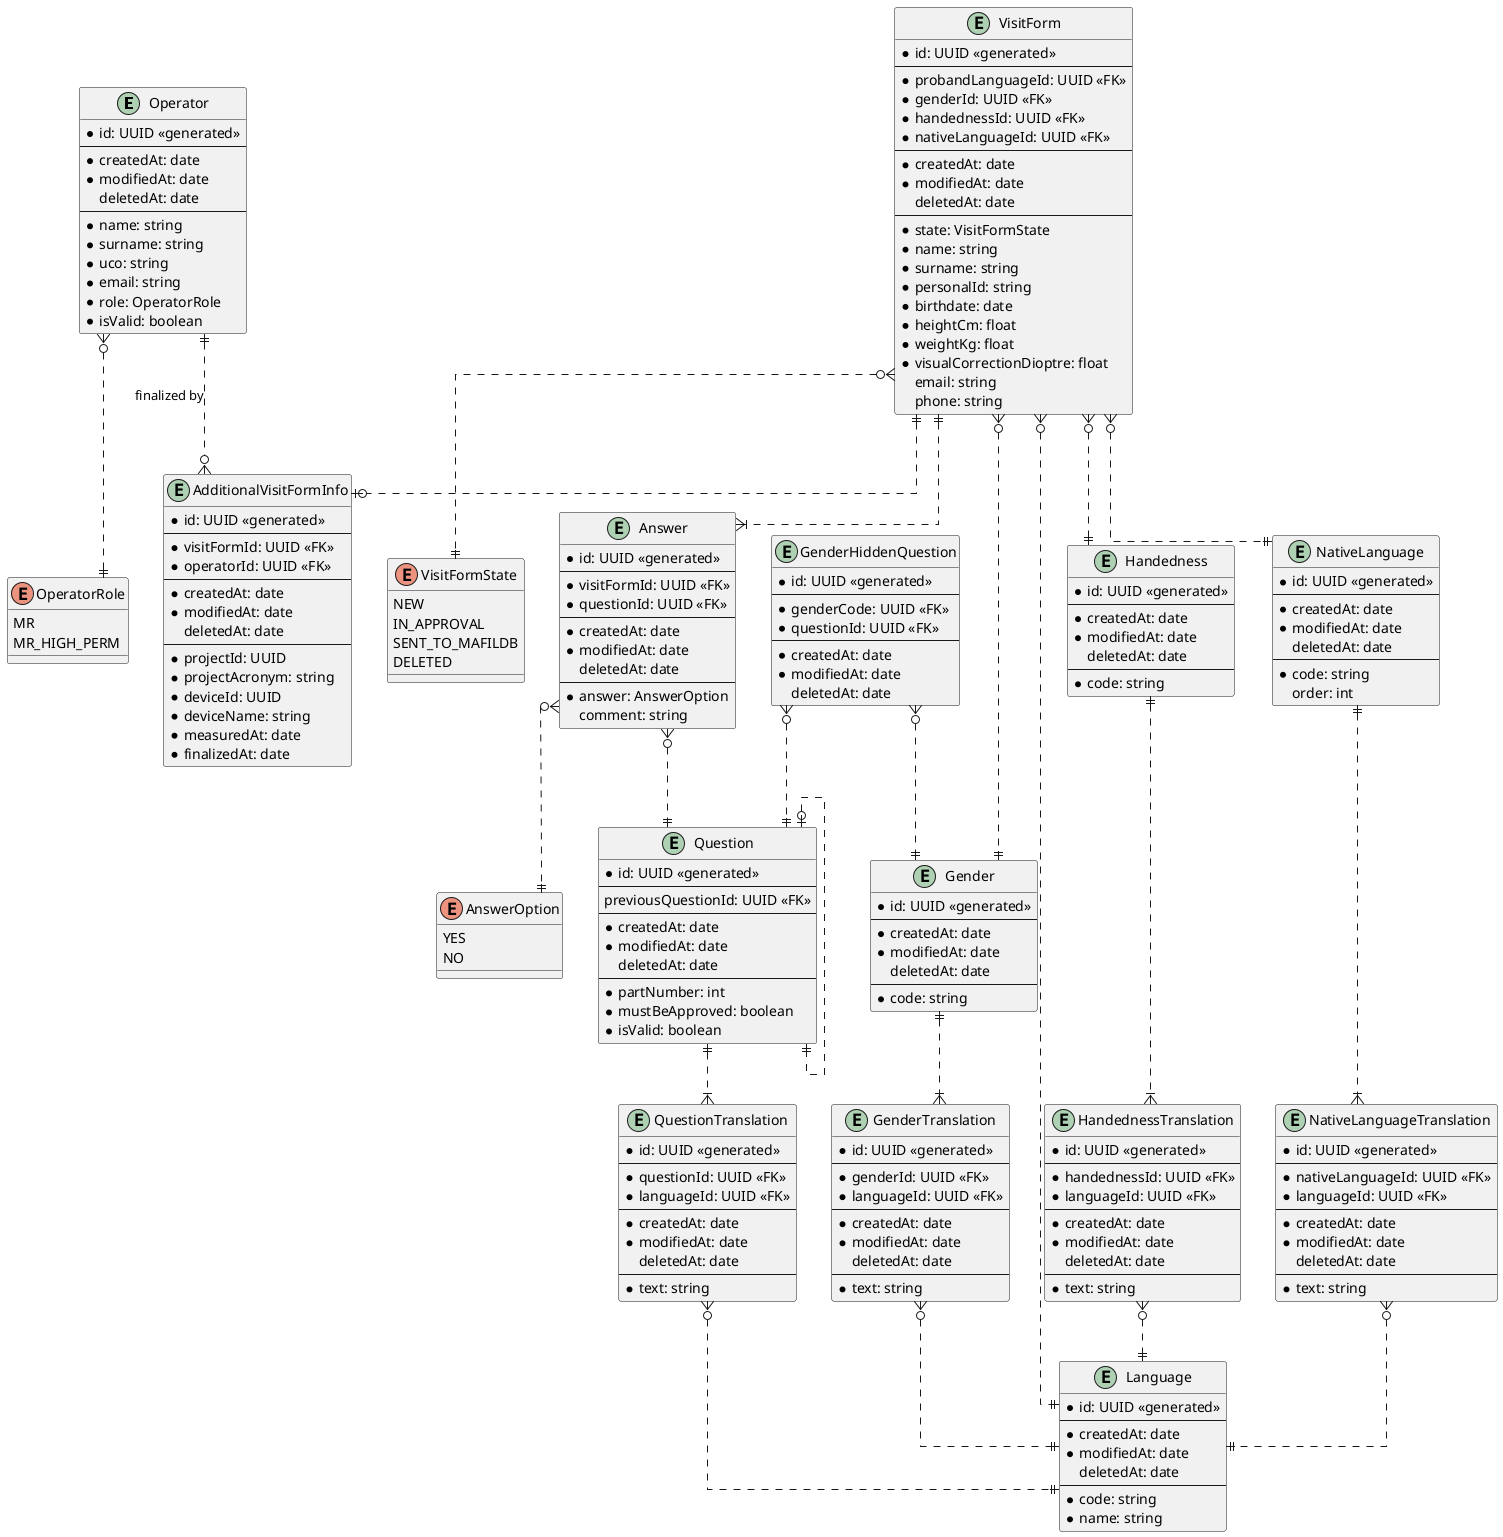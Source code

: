 @startuml ERD

' avoid problems with angled crows feet
skinparam linetype ortho

entity Operator {
  * id: UUID <<generated>>
  ---
  * createdAt: date
  * modifiedAt: date
  deletedAt: date
  ---
  * name: string
  * surname: string
  * uco: string
  * email: string
  * role: OperatorRole
  * isValid: boolean
}

enum OperatorRole {
  MR
  MR_HIGH_PERM
}

entity VisitForm {
  * id: UUID <<generated>>
  ---
  * probandLanguageId: UUID <<FK>>
  * genderId: UUID <<FK>>
  * handednessId: UUID <<FK>>
  * nativeLanguageId: UUID <<FK>>
  ---
  * createdAt: date
  * modifiedAt: date
  deletedAt: date
  ---
  * state: VisitFormState
  * name: string
  * surname: string
  * personalId: string
  * birthdate: date
  * heightCm: float
  * weightKg: float
  * visualCorrectionDioptre: float
  email: string
  phone: string
}

enum VisitFormState {
  NEW
  IN_APPROVAL
  SENT_TO_MAFILDB
  DELETED
}

entity AdditionalVisitFormInfo {
  * id: UUID <<generated>>
  ---
  * visitFormId: UUID <<FK>>
  * operatorId: UUID <<FK>>
  ---
  * createdAt: date
  * modifiedAt: date
  deletedAt: date
  ---
  * projectId: UUID
  * projectAcronym: string
  * deviceId: UUID
  * deviceName: string
  * measuredAt: date
  * finalizedAt: date
}

enum AnswerOption {
  YES
  NO
}

entity Answer {
  * id: UUID <<generated>>
  ---
  * visitFormId: UUID <<FK>>
  * questionId: UUID <<FK>>
  ---
  * createdAt: date
  * modifiedAt: date
  deletedAt: date
  ---
  * answer: AnswerOption
  comment: string
}

entity Question {
  * id: UUID <<generated>>
  ---
  previousQuestionId: UUID <<FK>>
  ---
  * createdAt: date
  * modifiedAt: date
  deletedAt: date
  ---
  * partNumber: int
  * mustBeApproved: boolean
  * isValid: boolean
}

entity QuestionTranslation {
  * id: UUID <<generated>>
  ---
  * questionId: UUID <<FK>>
  * languageId: UUID <<FK>>
  ---
  * createdAt: date
  * modifiedAt: date
  deletedAt: date
  ---
  * text: string
}

entity GenderHiddenQuestion {
  * id: UUID <<generated>>
  ---
  * genderCode: UUID <<FK>>
  * questionId: UUID <<FK>>
  ---
  * createdAt: date
  * modifiedAt: date
  deletedAt: date
}

entity Gender {
  * id: UUID <<generated>>
  ---
  * createdAt: date
  * modifiedAt: date
  deletedAt: date
  ---
  * code: string
}

entity GenderTranslation {
  * id: UUID <<generated>>
  ---
  * genderId: UUID <<FK>>
  * languageId: UUID <<FK>>
  ---
  * createdAt: date
  * modifiedAt: date
  deletedAt: date
  ---
  * text: string
}

entity Handedness {
  * id: UUID <<generated>>
  ---
  * createdAt: date
  * modifiedAt: date
  deletedAt: date
  ---
  * code: string
}

entity HandednessTranslation {
  * id: UUID <<generated>>
  ---
  * handednessId: UUID <<FK>>
  * languageId: UUID <<FK>>
  ---
  * createdAt: date
  * modifiedAt: date
  deletedAt: date
  ---
  * text: string
}

entity NativeLanguage {
  * id: UUID <<generated>>
  ---
  * createdAt: date
  * modifiedAt: date
  deletedAt: date
  ---
  * code: string
  order: int
}

entity NativeLanguageTranslation {
  * id: UUID <<generated>>
  ---
  * nativeLanguageId: UUID <<FK>>
  * languageId: UUID <<FK>>
  ---
  * createdAt: date
  * modifiedAt: date
  deletedAt: date
  ---
  * text: string
}

entity Language {
  * id: UUID <<generated>>
  ---
  * createdAt: date
  * modifiedAt: date
  deletedAt: date
  ---
  * code: string
  * name: string
}

Operator }o..|| OperatorRole
Operator ||..o{ AdditionalVisitFormInfo : finalized by
VisitForm }o..|| VisitFormState
VisitForm ||..o| AdditionalVisitFormInfo
VisitForm ||..|{ Answer
VisitForm }o..|| Language
VisitForm }o..|| Gender
VisitForm }o..|| Handedness
VisitForm }o..|| NativeLanguage
Answer }o..|| Question
Answer }o..|| AnswerOption
Question |o..|| Question
Question ||..|{ QuestionTranslation
QuestionTranslation }o..|| Language
GenderHiddenQuestion }o..|| Gender
GenderHiddenQuestion }o..|| Question
Gender ||..|{ GenderTranslation
GenderTranslation }o..|| Language
Handedness ||..|{ HandednessTranslation
HandednessTranslation }o..|| Language
NativeLanguage ||..|{ NativeLanguageTranslation
NativeLanguageTranslation }o..|| Language

@enduml
